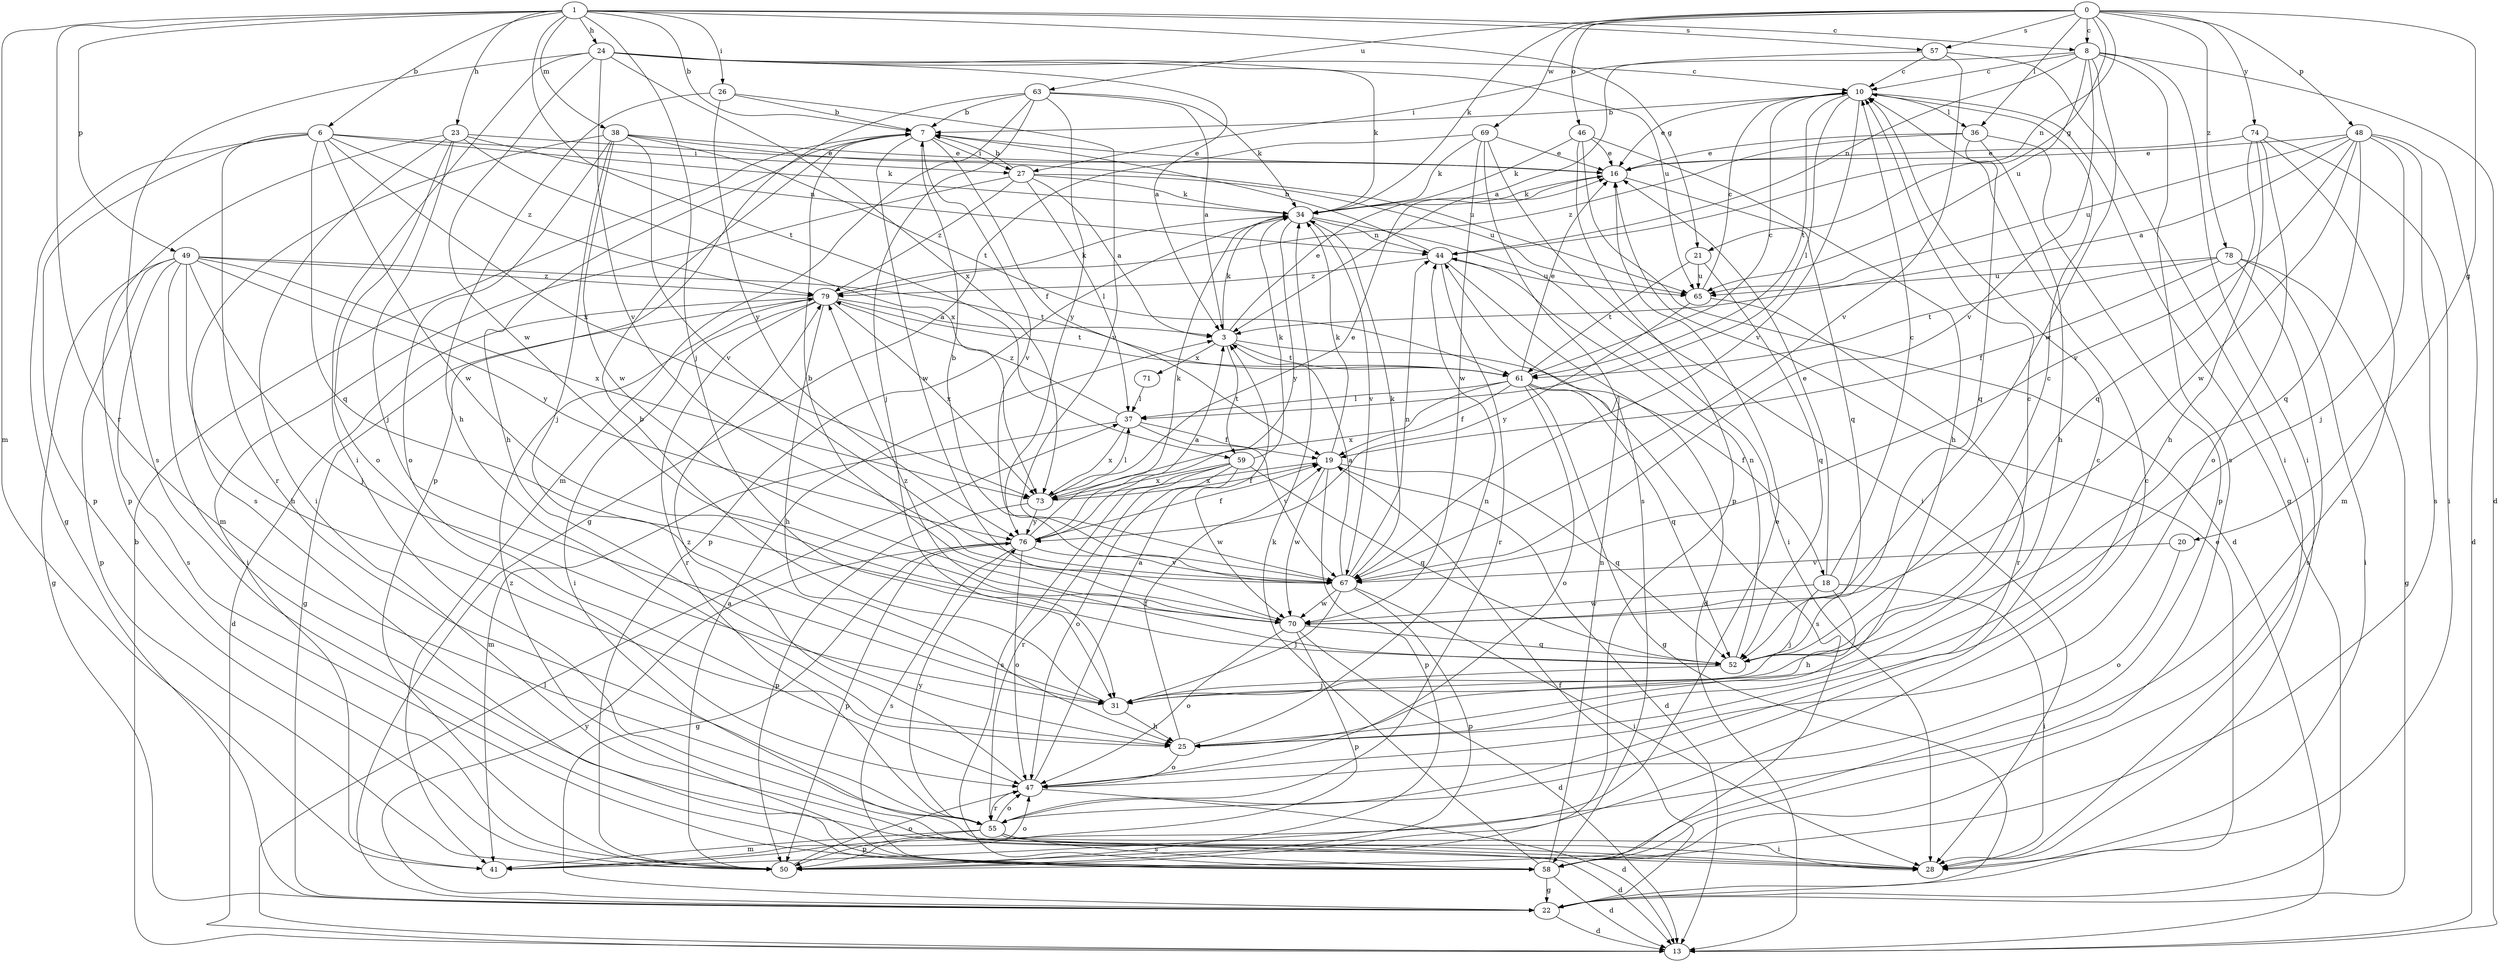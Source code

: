 strict digraph  {
0;
1;
3;
6;
7;
8;
10;
13;
16;
18;
19;
20;
21;
22;
23;
24;
25;
26;
27;
28;
31;
34;
36;
37;
38;
41;
44;
46;
47;
48;
49;
50;
52;
55;
57;
58;
59;
61;
63;
65;
67;
69;
70;
71;
73;
74;
76;
78;
79;
0 -> 8  [label=c];
0 -> 20  [label=g];
0 -> 21  [label=g];
0 -> 34  [label=k];
0 -> 36  [label=l];
0 -> 44  [label=n];
0 -> 46  [label=o];
0 -> 48  [label=p];
0 -> 57  [label=s];
0 -> 63  [label=u];
0 -> 69  [label=w];
0 -> 74  [label=y];
0 -> 78  [label=z];
1 -> 6  [label=b];
1 -> 7  [label=b];
1 -> 8  [label=c];
1 -> 21  [label=g];
1 -> 23  [label=h];
1 -> 24  [label=h];
1 -> 26  [label=i];
1 -> 31  [label=j];
1 -> 38  [label=m];
1 -> 41  [label=m];
1 -> 49  [label=p];
1 -> 55  [label=r];
1 -> 57  [label=s];
1 -> 59  [label=t];
3 -> 16  [label=e];
3 -> 18  [label=f];
3 -> 34  [label=k];
3 -> 59  [label=t];
3 -> 61  [label=t];
3 -> 71  [label=x];
6 -> 22  [label=g];
6 -> 27  [label=i];
6 -> 34  [label=k];
6 -> 50  [label=p];
6 -> 52  [label=q];
6 -> 55  [label=r];
6 -> 70  [label=w];
6 -> 73  [label=x];
6 -> 79  [label=z];
7 -> 16  [label=e];
7 -> 19  [label=f];
7 -> 25  [label=h];
7 -> 27  [label=i];
7 -> 67  [label=v];
7 -> 70  [label=w];
8 -> 10  [label=c];
8 -> 13  [label=d];
8 -> 27  [label=i];
8 -> 28  [label=i];
8 -> 44  [label=n];
8 -> 58  [label=s];
8 -> 65  [label=u];
8 -> 67  [label=v];
8 -> 70  [label=w];
10 -> 7  [label=b];
10 -> 16  [label=e];
10 -> 22  [label=g];
10 -> 36  [label=l];
10 -> 37  [label=l];
10 -> 61  [label=t];
10 -> 67  [label=v];
13 -> 7  [label=b];
13 -> 37  [label=l];
16 -> 34  [label=k];
16 -> 52  [label=q];
18 -> 10  [label=c];
18 -> 16  [label=e];
18 -> 25  [label=h];
18 -> 28  [label=i];
18 -> 31  [label=j];
18 -> 70  [label=w];
19 -> 13  [label=d];
19 -> 34  [label=k];
19 -> 50  [label=p];
19 -> 52  [label=q];
19 -> 70  [label=w];
19 -> 73  [label=x];
20 -> 47  [label=o];
20 -> 67  [label=v];
21 -> 52  [label=q];
21 -> 61  [label=t];
21 -> 65  [label=u];
22 -> 13  [label=d];
22 -> 16  [label=e];
22 -> 19  [label=f];
22 -> 76  [label=y];
23 -> 16  [label=e];
23 -> 28  [label=i];
23 -> 31  [label=j];
23 -> 44  [label=n];
23 -> 47  [label=o];
23 -> 50  [label=p];
23 -> 73  [label=x];
24 -> 3  [label=a];
24 -> 10  [label=c];
24 -> 28  [label=i];
24 -> 34  [label=k];
24 -> 58  [label=s];
24 -> 65  [label=u];
24 -> 67  [label=v];
24 -> 70  [label=w];
24 -> 73  [label=x];
25 -> 19  [label=f];
25 -> 44  [label=n];
25 -> 47  [label=o];
26 -> 7  [label=b];
26 -> 25  [label=h];
26 -> 67  [label=v];
26 -> 76  [label=y];
27 -> 3  [label=a];
27 -> 7  [label=b];
27 -> 34  [label=k];
27 -> 37  [label=l];
27 -> 41  [label=m];
27 -> 65  [label=u];
27 -> 79  [label=z];
31 -> 7  [label=b];
31 -> 10  [label=c];
31 -> 25  [label=h];
34 -> 28  [label=i];
34 -> 44  [label=n];
34 -> 50  [label=p];
34 -> 67  [label=v];
34 -> 76  [label=y];
36 -> 16  [label=e];
36 -> 25  [label=h];
36 -> 50  [label=p];
36 -> 52  [label=q];
36 -> 79  [label=z];
37 -> 19  [label=f];
37 -> 41  [label=m];
37 -> 67  [label=v];
37 -> 73  [label=x];
37 -> 79  [label=z];
38 -> 16  [label=e];
38 -> 31  [label=j];
38 -> 47  [label=o];
38 -> 58  [label=s];
38 -> 61  [label=t];
38 -> 65  [label=u];
38 -> 67  [label=v];
38 -> 70  [label=w];
41 -> 16  [label=e];
41 -> 47  [label=o];
44 -> 7  [label=b];
44 -> 13  [label=d];
44 -> 55  [label=r];
44 -> 65  [label=u];
44 -> 79  [label=z];
46 -> 13  [label=d];
46 -> 16  [label=e];
46 -> 25  [label=h];
46 -> 34  [label=k];
46 -> 50  [label=p];
47 -> 3  [label=a];
47 -> 13  [label=d];
47 -> 55  [label=r];
47 -> 79  [label=z];
48 -> 3  [label=a];
48 -> 13  [label=d];
48 -> 16  [label=e];
48 -> 31  [label=j];
48 -> 52  [label=q];
48 -> 58  [label=s];
48 -> 65  [label=u];
48 -> 67  [label=v];
48 -> 70  [label=w];
49 -> 22  [label=g];
49 -> 25  [label=h];
49 -> 28  [label=i];
49 -> 31  [label=j];
49 -> 50  [label=p];
49 -> 58  [label=s];
49 -> 61  [label=t];
49 -> 73  [label=x];
49 -> 76  [label=y];
49 -> 79  [label=z];
50 -> 3  [label=a];
50 -> 10  [label=c];
50 -> 47  [label=o];
52 -> 10  [label=c];
52 -> 31  [label=j];
52 -> 44  [label=n];
52 -> 79  [label=z];
55 -> 10  [label=c];
55 -> 13  [label=d];
55 -> 28  [label=i];
55 -> 41  [label=m];
55 -> 47  [label=o];
55 -> 50  [label=p];
55 -> 58  [label=s];
55 -> 76  [label=y];
57 -> 3  [label=a];
57 -> 10  [label=c];
57 -> 28  [label=i];
57 -> 67  [label=v];
58 -> 13  [label=d];
58 -> 22  [label=g];
58 -> 34  [label=k];
58 -> 44  [label=n];
58 -> 79  [label=z];
59 -> 34  [label=k];
59 -> 47  [label=o];
59 -> 52  [label=q];
59 -> 55  [label=r];
59 -> 58  [label=s];
59 -> 70  [label=w];
59 -> 73  [label=x];
61 -> 10  [label=c];
61 -> 16  [label=e];
61 -> 19  [label=f];
61 -> 22  [label=g];
61 -> 37  [label=l];
61 -> 47  [label=o];
61 -> 52  [label=q];
61 -> 58  [label=s];
61 -> 73  [label=x];
63 -> 3  [label=a];
63 -> 7  [label=b];
63 -> 31  [label=j];
63 -> 34  [label=k];
63 -> 41  [label=m];
63 -> 50  [label=p];
63 -> 76  [label=y];
65 -> 10  [label=c];
65 -> 55  [label=r];
65 -> 76  [label=y];
67 -> 3  [label=a];
67 -> 7  [label=b];
67 -> 28  [label=i];
67 -> 31  [label=j];
67 -> 34  [label=k];
67 -> 44  [label=n];
67 -> 50  [label=p];
67 -> 70  [label=w];
69 -> 16  [label=e];
69 -> 22  [label=g];
69 -> 28  [label=i];
69 -> 34  [label=k];
69 -> 58  [label=s];
69 -> 70  [label=w];
70 -> 7  [label=b];
70 -> 13  [label=d];
70 -> 47  [label=o];
70 -> 50  [label=p];
70 -> 52  [label=q];
71 -> 37  [label=l];
73 -> 16  [label=e];
73 -> 19  [label=f];
73 -> 37  [label=l];
73 -> 50  [label=p];
73 -> 76  [label=y];
74 -> 16  [label=e];
74 -> 25  [label=h];
74 -> 28  [label=i];
74 -> 41  [label=m];
74 -> 47  [label=o];
74 -> 52  [label=q];
76 -> 3  [label=a];
76 -> 19  [label=f];
76 -> 22  [label=g];
76 -> 34  [label=k];
76 -> 47  [label=o];
76 -> 50  [label=p];
76 -> 58  [label=s];
76 -> 67  [label=v];
78 -> 19  [label=f];
78 -> 22  [label=g];
78 -> 28  [label=i];
78 -> 58  [label=s];
78 -> 61  [label=t];
78 -> 65  [label=u];
79 -> 3  [label=a];
79 -> 13  [label=d];
79 -> 22  [label=g];
79 -> 25  [label=h];
79 -> 28  [label=i];
79 -> 34  [label=k];
79 -> 55  [label=r];
79 -> 61  [label=t];
79 -> 73  [label=x];
}

